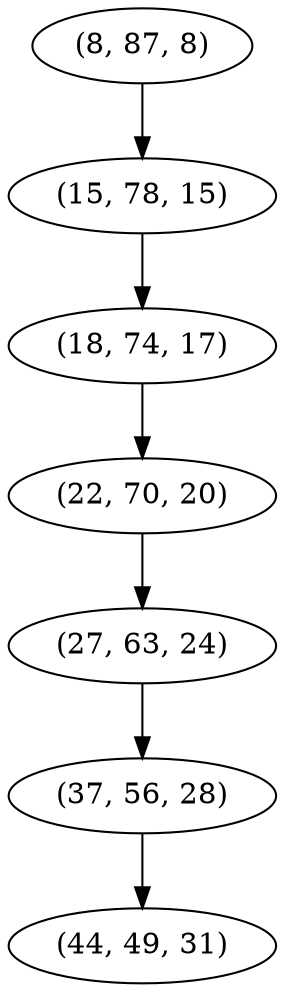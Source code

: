 digraph tree {
    "(8, 87, 8)";
    "(15, 78, 15)";
    "(18, 74, 17)";
    "(22, 70, 20)";
    "(27, 63, 24)";
    "(37, 56, 28)";
    "(44, 49, 31)";
    "(8, 87, 8)" -> "(15, 78, 15)";
    "(15, 78, 15)" -> "(18, 74, 17)";
    "(18, 74, 17)" -> "(22, 70, 20)";
    "(22, 70, 20)" -> "(27, 63, 24)";
    "(27, 63, 24)" -> "(37, 56, 28)";
    "(37, 56, 28)" -> "(44, 49, 31)";
}
